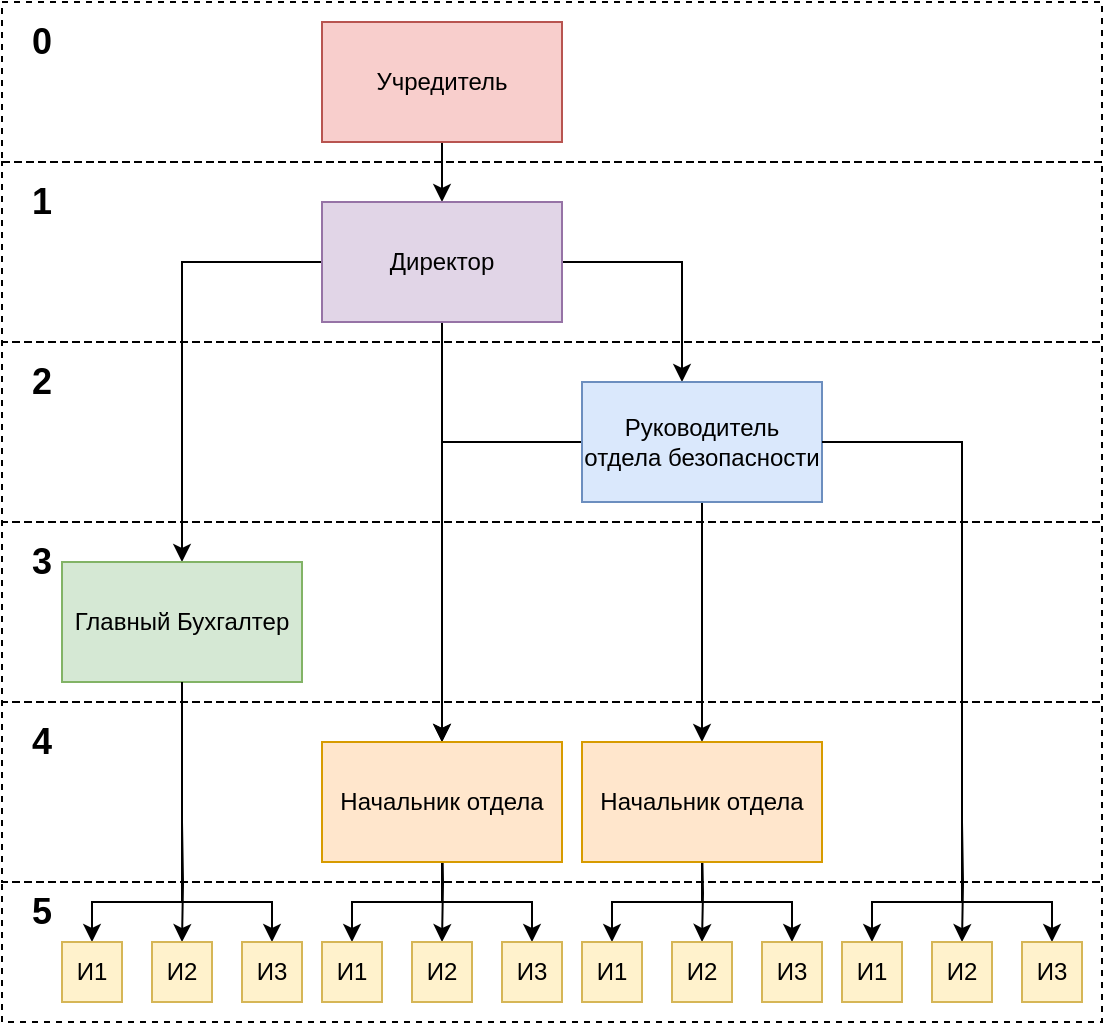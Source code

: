 <mxfile version="13.7.9" type="device"><diagram id="anRU1qzXH-GE0xZwSeHu" name="Page-1"><mxGraphModel dx="946" dy="703" grid="1" gridSize="10" guides="1" tooltips="1" connect="1" arrows="1" fold="1" page="1" pageScale="1" pageWidth="827" pageHeight="1169" math="0" shadow="0"><root><mxCell id="0"/><mxCell id="1" parent="0"/><mxCell id="iOyqi9zf4xTd6xHoxX7h-70" value="" style="rounded=0;whiteSpace=wrap;html=1;fontColor=#333333;fillColor=none;dashed=1;" parent="1" vertex="1"><mxGeometry x="290" y="480" width="550" height="90" as="geometry"/></mxCell><mxCell id="iOyqi9zf4xTd6xHoxX7h-71" value="" style="rounded=0;whiteSpace=wrap;html=1;fontColor=#333333;fillColor=none;dashed=1;" parent="1" vertex="1"><mxGeometry x="290" y="570" width="550" height="70" as="geometry"/></mxCell><mxCell id="iOyqi9zf4xTd6xHoxX7h-72" value="" style="rounded=0;whiteSpace=wrap;html=1;fontColor=#333333;fillColor=none;dashed=1;" parent="1" vertex="1"><mxGeometry x="290" y="130" width="550" height="80" as="geometry"/></mxCell><mxCell id="iOyqi9zf4xTd6xHoxX7h-69" value="" style="rounded=0;whiteSpace=wrap;html=1;fontColor=#333333;fillColor=none;dashed=1;" parent="1" vertex="1"><mxGeometry x="290" y="390" width="550" height="90" as="geometry"/></mxCell><mxCell id="iOyqi9zf4xTd6xHoxX7h-68" value="" style="rounded=0;whiteSpace=wrap;html=1;fontColor=#333333;fillColor=none;dashed=1;" parent="1" vertex="1"><mxGeometry x="290" y="300" width="550" height="90" as="geometry"/></mxCell><mxCell id="iOyqi9zf4xTd6xHoxX7h-67" value="" style="rounded=0;whiteSpace=wrap;html=1;fontColor=#333333;fillColor=none;dashed=1;" parent="1" vertex="1"><mxGeometry x="290" y="210" width="550" height="90" as="geometry"/></mxCell><mxCell id="iOyqi9zf4xTd6xHoxX7h-3" value="" style="edgeStyle=orthogonalEdgeStyle;rounded=0;orthogonalLoop=1;jettySize=auto;html=1;" parent="1" source="iOyqi9zf4xTd6xHoxX7h-1" target="iOyqi9zf4xTd6xHoxX7h-2" edge="1"><mxGeometry relative="1" as="geometry"/></mxCell><mxCell id="iOyqi9zf4xTd6xHoxX7h-1" value="Учредитель" style="rounded=0;whiteSpace=wrap;html=1;fillColor=#f8cecc;strokeColor=#b85450;" parent="1" vertex="1"><mxGeometry x="450" y="140" width="120" height="60" as="geometry"/></mxCell><mxCell id="iOyqi9zf4xTd6xHoxX7h-5" value="" style="edgeStyle=orthogonalEdgeStyle;rounded=0;orthogonalLoop=1;jettySize=auto;html=1;" parent="1" source="iOyqi9zf4xTd6xHoxX7h-2" target="iOyqi9zf4xTd6xHoxX7h-4" edge="1"><mxGeometry relative="1" as="geometry"><Array as="points"><mxPoint x="630" y="260"/></Array></mxGeometry></mxCell><mxCell id="iOyqi9zf4xTd6xHoxX7h-10" style="edgeStyle=orthogonalEdgeStyle;rounded=0;orthogonalLoop=1;jettySize=auto;html=1;entryX=0.5;entryY=0;entryDx=0;entryDy=0;" parent="1" source="iOyqi9zf4xTd6xHoxX7h-2" target="iOyqi9zf4xTd6xHoxX7h-6" edge="1"><mxGeometry relative="1" as="geometry"/></mxCell><mxCell id="iOyqi9zf4xTd6xHoxX7h-12" value="" style="edgeStyle=orthogonalEdgeStyle;rounded=0;orthogonalLoop=1;jettySize=auto;html=1;" parent="1" source="iOyqi9zf4xTd6xHoxX7h-2" target="iOyqi9zf4xTd6xHoxX7h-11" edge="1"><mxGeometry relative="1" as="geometry"/></mxCell><mxCell id="iOyqi9zf4xTd6xHoxX7h-2" value="Директор" style="rounded=0;whiteSpace=wrap;html=1;fillColor=#e1d5e7;strokeColor=#9673a6;" parent="1" vertex="1"><mxGeometry x="450" y="230" width="120" height="60" as="geometry"/></mxCell><mxCell id="iOyqi9zf4xTd6xHoxX7h-7" value="" style="edgeStyle=orthogonalEdgeStyle;rounded=0;orthogonalLoop=1;jettySize=auto;html=1;" parent="1" source="iOyqi9zf4xTd6xHoxX7h-4" target="iOyqi9zf4xTd6xHoxX7h-6" edge="1"><mxGeometry relative="1" as="geometry"/></mxCell><mxCell id="iOyqi9zf4xTd6xHoxX7h-9" value="" style="edgeStyle=orthogonalEdgeStyle;rounded=0;orthogonalLoop=1;jettySize=auto;html=1;" parent="1" source="iOyqi9zf4xTd6xHoxX7h-4" target="iOyqi9zf4xTd6xHoxX7h-8" edge="1"><mxGeometry relative="1" as="geometry"/></mxCell><mxCell id="iOyqi9zf4xTd6xHoxX7h-4" value="Руководитель отдела безопасности" style="rounded=0;whiteSpace=wrap;html=1;fillColor=#dae8fc;strokeColor=#6c8ebf;" parent="1" vertex="1"><mxGeometry x="580" y="320" width="120" height="60" as="geometry"/></mxCell><mxCell id="iOyqi9zf4xTd6xHoxX7h-11" value="Главный Бухгалтер" style="rounded=0;whiteSpace=wrap;html=1;fillColor=#d5e8d4;strokeColor=#82b366;" parent="1" vertex="1"><mxGeometry x="320" y="410" width="120" height="60" as="geometry"/></mxCell><mxCell id="iOyqi9zf4xTd6xHoxX7h-25" value="" style="edgeStyle=orthogonalEdgeStyle;rounded=0;orthogonalLoop=1;jettySize=auto;html=1;exitX=0.5;exitY=1;exitDx=0;exitDy=0;" parent="1" target="iOyqi9zf4xTd6xHoxX7h-28" edge="1"><mxGeometry relative="1" as="geometry"><mxPoint x="510" y="540" as="sourcePoint"/><Array as="points"><mxPoint x="510" y="580"/><mxPoint x="465" y="580"/></Array></mxGeometry></mxCell><mxCell id="iOyqi9zf4xTd6xHoxX7h-26" style="edgeStyle=orthogonalEdgeStyle;rounded=0;orthogonalLoop=1;jettySize=auto;html=1;entryX=0.5;entryY=0;entryDx=0;entryDy=0;" parent="1" target="iOyqi9zf4xTd6xHoxX7h-29" edge="1"><mxGeometry relative="1" as="geometry"><mxPoint x="510" y="540" as="sourcePoint"/></mxGeometry></mxCell><mxCell id="iOyqi9zf4xTd6xHoxX7h-27" style="edgeStyle=orthogonalEdgeStyle;rounded=0;orthogonalLoop=1;jettySize=auto;html=1;entryX=0.5;entryY=0;entryDx=0;entryDy=0;exitX=0.5;exitY=1;exitDx=0;exitDy=0;" parent="1" target="iOyqi9zf4xTd6xHoxX7h-30" edge="1"><mxGeometry relative="1" as="geometry"><mxPoint x="510" y="540" as="sourcePoint"/><Array as="points"><mxPoint x="510" y="580"/><mxPoint x="555" y="580"/></Array></mxGeometry></mxCell><mxCell id="iOyqi9zf4xTd6xHoxX7h-28" value="И1" style="rounded=0;whiteSpace=wrap;html=1;fillColor=#fff2cc;strokeColor=#d6b656;" parent="1" vertex="1"><mxGeometry x="450" y="600" width="30" height="30" as="geometry"/></mxCell><mxCell id="iOyqi9zf4xTd6xHoxX7h-29" value="И2" style="rounded=0;whiteSpace=wrap;html=1;fillColor=#fff2cc;strokeColor=#d6b656;" parent="1" vertex="1"><mxGeometry x="495" y="600" width="30" height="30" as="geometry"/></mxCell><mxCell id="iOyqi9zf4xTd6xHoxX7h-30" value="И3" style="rounded=0;whiteSpace=wrap;html=1;fillColor=#fff2cc;strokeColor=#d6b656;" parent="1" vertex="1"><mxGeometry x="540" y="600" width="30" height="30" as="geometry"/></mxCell><mxCell id="iOyqi9zf4xTd6xHoxX7h-31" value="" style="edgeStyle=orthogonalEdgeStyle;rounded=0;orthogonalLoop=1;jettySize=auto;html=1;exitX=0.5;exitY=1;exitDx=0;exitDy=0;" parent="1" target="iOyqi9zf4xTd6xHoxX7h-34" edge="1"><mxGeometry relative="1" as="geometry"><mxPoint x="640" y="540" as="sourcePoint"/><Array as="points"><mxPoint x="640" y="580"/><mxPoint x="595" y="580"/></Array></mxGeometry></mxCell><mxCell id="iOyqi9zf4xTd6xHoxX7h-32" style="edgeStyle=orthogonalEdgeStyle;rounded=0;orthogonalLoop=1;jettySize=auto;html=1;entryX=0.5;entryY=0;entryDx=0;entryDy=0;" parent="1" target="iOyqi9zf4xTd6xHoxX7h-35" edge="1"><mxGeometry relative="1" as="geometry"><mxPoint x="640" y="550" as="sourcePoint"/></mxGeometry></mxCell><mxCell id="iOyqi9zf4xTd6xHoxX7h-33" style="edgeStyle=orthogonalEdgeStyle;rounded=0;orthogonalLoop=1;jettySize=auto;html=1;entryX=0.5;entryY=0;entryDx=0;entryDy=0;" parent="1" target="iOyqi9zf4xTd6xHoxX7h-36" edge="1"><mxGeometry relative="1" as="geometry"><mxPoint x="640" y="550" as="sourcePoint"/><Array as="points"><mxPoint x="640" y="580"/><mxPoint x="685" y="580"/></Array></mxGeometry></mxCell><mxCell id="iOyqi9zf4xTd6xHoxX7h-34" value="И1" style="rounded=0;whiteSpace=wrap;html=1;fillColor=#fff2cc;strokeColor=#d6b656;" parent="1" vertex="1"><mxGeometry x="580" y="600" width="30" height="30" as="geometry"/></mxCell><mxCell id="iOyqi9zf4xTd6xHoxX7h-35" value="И2" style="rounded=0;whiteSpace=wrap;html=1;fillColor=#fff2cc;strokeColor=#d6b656;" parent="1" vertex="1"><mxGeometry x="625" y="600" width="30" height="30" as="geometry"/></mxCell><mxCell id="iOyqi9zf4xTd6xHoxX7h-36" value="И3" style="rounded=0;whiteSpace=wrap;html=1;fillColor=#fff2cc;strokeColor=#d6b656;" parent="1" vertex="1"><mxGeometry x="670" y="600" width="30" height="30" as="geometry"/></mxCell><mxCell id="iOyqi9zf4xTd6xHoxX7h-43" value="" style="edgeStyle=orthogonalEdgeStyle;rounded=0;orthogonalLoop=1;jettySize=auto;html=1;exitX=0.5;exitY=1;exitDx=0;exitDy=0;" parent="1" target="iOyqi9zf4xTd6xHoxX7h-46" edge="1"><mxGeometry relative="1" as="geometry"><mxPoint x="770" y="540" as="sourcePoint"/><Array as="points"><mxPoint x="770" y="580"/><mxPoint x="725" y="580"/></Array></mxGeometry></mxCell><mxCell id="iOyqi9zf4xTd6xHoxX7h-44" style="edgeStyle=orthogonalEdgeStyle;rounded=0;orthogonalLoop=1;jettySize=auto;html=1;entryX=0.5;entryY=0;entryDx=0;entryDy=0;" parent="1" target="iOyqi9zf4xTd6xHoxX7h-47" edge="1"><mxGeometry relative="1" as="geometry"><mxPoint x="770" y="540" as="sourcePoint"/></mxGeometry></mxCell><mxCell id="iOyqi9zf4xTd6xHoxX7h-45" style="edgeStyle=orthogonalEdgeStyle;rounded=0;orthogonalLoop=1;jettySize=auto;html=1;entryX=0.5;entryY=0;entryDx=0;entryDy=0;" parent="1" target="iOyqi9zf4xTd6xHoxX7h-48" edge="1"><mxGeometry relative="1" as="geometry"><mxPoint x="700" y="350" as="sourcePoint"/><Array as="points"><mxPoint x="770" y="350"/><mxPoint x="770" y="580"/><mxPoint x="815" y="580"/></Array></mxGeometry></mxCell><mxCell id="iOyqi9zf4xTd6xHoxX7h-46" value="И1" style="rounded=0;whiteSpace=wrap;html=1;fillColor=#fff2cc;strokeColor=#d6b656;" parent="1" vertex="1"><mxGeometry x="710" y="600" width="30" height="30" as="geometry"/></mxCell><mxCell id="iOyqi9zf4xTd6xHoxX7h-47" value="И2" style="rounded=0;whiteSpace=wrap;html=1;fillColor=#fff2cc;strokeColor=#d6b656;" parent="1" vertex="1"><mxGeometry x="755" y="600" width="30" height="30" as="geometry"/></mxCell><mxCell id="iOyqi9zf4xTd6xHoxX7h-48" value="И3" style="rounded=0;whiteSpace=wrap;html=1;fillColor=#fff2cc;strokeColor=#d6b656;" parent="1" vertex="1"><mxGeometry x="800" y="600" width="30" height="30" as="geometry"/></mxCell><mxCell id="iOyqi9zf4xTd6xHoxX7h-49" value="" style="edgeStyle=orthogonalEdgeStyle;rounded=0;orthogonalLoop=1;jettySize=auto;html=1;exitX=0.5;exitY=1;exitDx=0;exitDy=0;" parent="1" target="iOyqi9zf4xTd6xHoxX7h-52" edge="1"><mxGeometry relative="1" as="geometry"><mxPoint x="380" y="540" as="sourcePoint"/><Array as="points"><mxPoint x="380" y="580"/><mxPoint x="335" y="580"/></Array></mxGeometry></mxCell><mxCell id="iOyqi9zf4xTd6xHoxX7h-50" style="edgeStyle=orthogonalEdgeStyle;rounded=0;orthogonalLoop=1;jettySize=auto;html=1;entryX=0.5;entryY=0;entryDx=0;entryDy=0;" parent="1" target="iOyqi9zf4xTd6xHoxX7h-53" edge="1"><mxGeometry relative="1" as="geometry"><mxPoint x="380" y="540" as="sourcePoint"/></mxGeometry></mxCell><mxCell id="iOyqi9zf4xTd6xHoxX7h-51" style="edgeStyle=orthogonalEdgeStyle;rounded=0;orthogonalLoop=1;jettySize=auto;html=1;entryX=0.5;entryY=0;entryDx=0;entryDy=0;exitX=0.5;exitY=1;exitDx=0;exitDy=0;" parent="1" source="iOyqi9zf4xTd6xHoxX7h-11" target="iOyqi9zf4xTd6xHoxX7h-54" edge="1"><mxGeometry relative="1" as="geometry"><mxPoint x="380" y="560" as="sourcePoint"/><Array as="points"><mxPoint x="380" y="580"/><mxPoint x="425" y="580"/></Array></mxGeometry></mxCell><mxCell id="iOyqi9zf4xTd6xHoxX7h-52" value="И1" style="rounded=0;whiteSpace=wrap;html=1;fillColor=#fff2cc;strokeColor=#d6b656;" parent="1" vertex="1"><mxGeometry x="320" y="600" width="30" height="30" as="geometry"/></mxCell><mxCell id="iOyqi9zf4xTd6xHoxX7h-53" value="И2" style="rounded=0;whiteSpace=wrap;html=1;fillColor=#fff2cc;strokeColor=#d6b656;" parent="1" vertex="1"><mxGeometry x="365" y="600" width="30" height="30" as="geometry"/></mxCell><mxCell id="iOyqi9zf4xTd6xHoxX7h-54" value="И3" style="rounded=0;whiteSpace=wrap;html=1;fillColor=#fff2cc;strokeColor=#d6b656;" parent="1" vertex="1"><mxGeometry x="410" y="600" width="30" height="30" as="geometry"/></mxCell><mxCell id="iOyqi9zf4xTd6xHoxX7h-61" value="&lt;b&gt;&lt;font style=&quot;font-size: 18px&quot;&gt;0&lt;/font&gt;&lt;/b&gt;" style="text;html=1;strokeColor=none;fillColor=none;align=center;verticalAlign=middle;whiteSpace=wrap;rounded=0;" parent="1" vertex="1"><mxGeometry x="290" y="140" width="40" height="20" as="geometry"/></mxCell><mxCell id="iOyqi9zf4xTd6xHoxX7h-62" value="&lt;b&gt;&lt;font style=&quot;font-size: 18px&quot;&gt;1&lt;/font&gt;&lt;/b&gt;" style="text;html=1;strokeColor=none;fillColor=none;align=center;verticalAlign=middle;whiteSpace=wrap;rounded=0;" parent="1" vertex="1"><mxGeometry x="290" y="220" width="40" height="20" as="geometry"/></mxCell><mxCell id="iOyqi9zf4xTd6xHoxX7h-63" value="&lt;b&gt;&lt;font style=&quot;font-size: 18px&quot;&gt;2&lt;/font&gt;&lt;/b&gt;" style="text;html=1;strokeColor=none;fillColor=none;align=center;verticalAlign=middle;whiteSpace=wrap;rounded=0;" parent="1" vertex="1"><mxGeometry x="290" y="310" width="40" height="20" as="geometry"/></mxCell><mxCell id="iOyqi9zf4xTd6xHoxX7h-64" value="&lt;b&gt;&lt;font style=&quot;font-size: 18px&quot;&gt;3&lt;/font&gt;&lt;/b&gt;" style="text;html=1;strokeColor=none;fillColor=none;align=center;verticalAlign=middle;whiteSpace=wrap;rounded=0;" parent="1" vertex="1"><mxGeometry x="290" y="400" width="40" height="20" as="geometry"/></mxCell><mxCell id="iOyqi9zf4xTd6xHoxX7h-65" value="&lt;b&gt;&lt;font style=&quot;font-size: 18px&quot;&gt;4&lt;/font&gt;&lt;/b&gt;" style="text;html=1;strokeColor=none;fillColor=none;align=center;verticalAlign=middle;whiteSpace=wrap;rounded=0;" parent="1" vertex="1"><mxGeometry x="290" y="490" width="40" height="20" as="geometry"/></mxCell><mxCell id="iOyqi9zf4xTd6xHoxX7h-66" value="&lt;b&gt;&lt;font style=&quot;font-size: 18px&quot;&gt;5&lt;/font&gt;&lt;/b&gt;" style="text;html=1;strokeColor=none;fillColor=none;align=center;verticalAlign=middle;whiteSpace=wrap;rounded=0;" parent="1" vertex="1"><mxGeometry x="290" y="575" width="40" height="20" as="geometry"/></mxCell><mxCell id="iOyqi9zf4xTd6xHoxX7h-8" value="Начальник отдела" style="rounded=0;whiteSpace=wrap;html=1;fillColor=#ffe6cc;strokeColor=#d79b00;" parent="1" vertex="1"><mxGeometry x="580" y="500" width="120" height="60" as="geometry"/></mxCell><mxCell id="iOyqi9zf4xTd6xHoxX7h-6" value="Начальник отдела" style="rounded=0;whiteSpace=wrap;html=1;fillColor=#ffe6cc;strokeColor=#d79b00;" parent="1" vertex="1"><mxGeometry x="450" y="500" width="120" height="60" as="geometry"/></mxCell></root></mxGraphModel></diagram></mxfile>